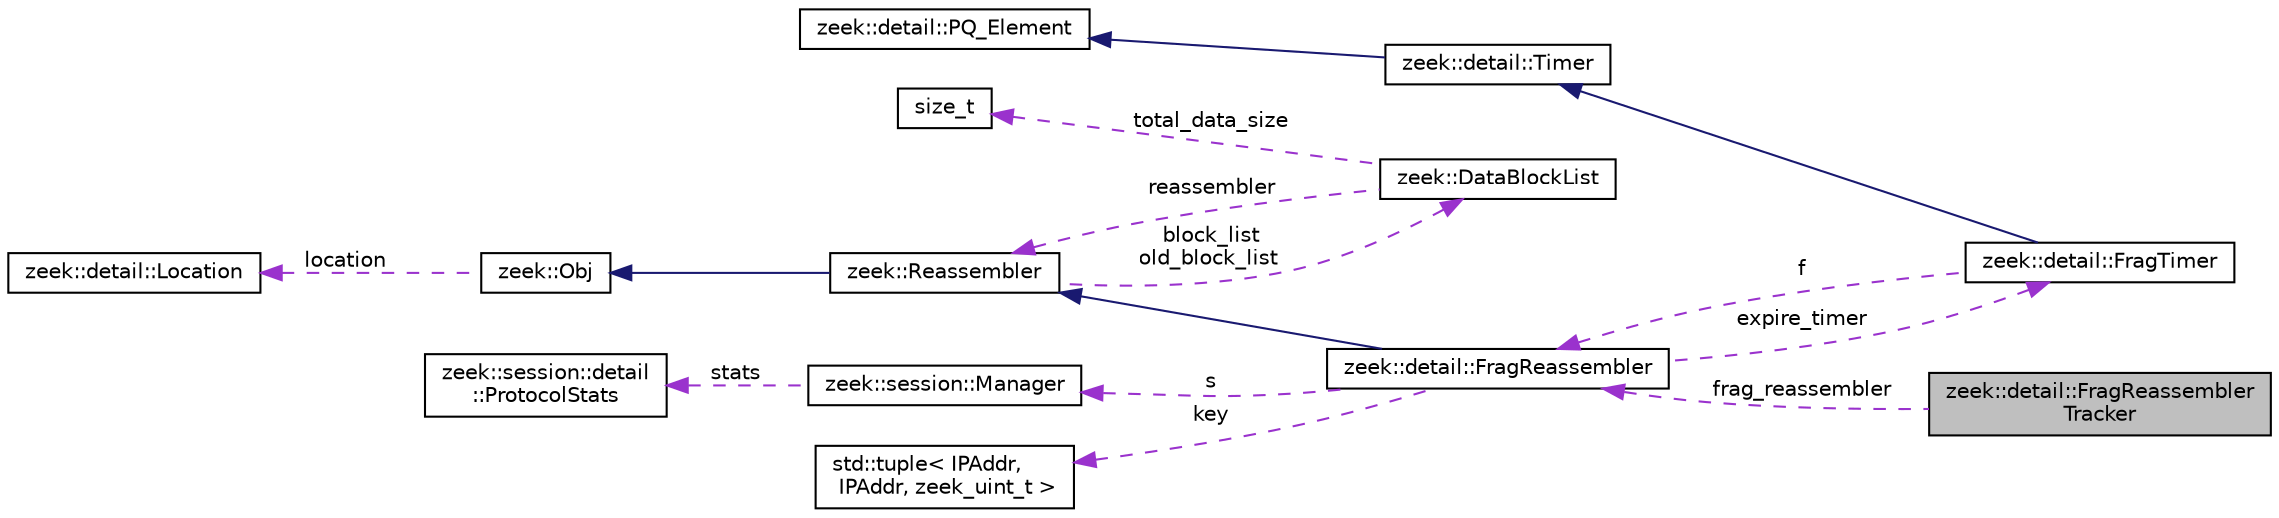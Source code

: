 digraph "zeek::detail::FragReassemblerTracker"
{
 // LATEX_PDF_SIZE
  edge [fontname="Helvetica",fontsize="10",labelfontname="Helvetica",labelfontsize="10"];
  node [fontname="Helvetica",fontsize="10",shape=record];
  rankdir="LR";
  Node1 [label="zeek::detail::FragReassembler\lTracker",height=0.2,width=0.4,color="black", fillcolor="grey75", style="filled", fontcolor="black",tooltip=" "];
  Node2 -> Node1 [dir="back",color="darkorchid3",fontsize="10",style="dashed",label=" frag_reassembler" ,fontname="Helvetica"];
  Node2 [label="zeek::detail::FragReassembler",height=0.2,width=0.4,color="black", fillcolor="white", style="filled",URL="$d1/dbf/classzeek_1_1detail_1_1FragReassembler.html",tooltip=" "];
  Node3 -> Node2 [dir="back",color="midnightblue",fontsize="10",style="solid",fontname="Helvetica"];
  Node3 [label="zeek::Reassembler",height=0.2,width=0.4,color="black", fillcolor="white", style="filled",URL="$d2/dd1/classzeek_1_1Reassembler.html",tooltip=" "];
  Node4 -> Node3 [dir="back",color="midnightblue",fontsize="10",style="solid",fontname="Helvetica"];
  Node4 [label="zeek::Obj",height=0.2,width=0.4,color="black", fillcolor="white", style="filled",URL="$dd/df1/classzeek_1_1Obj.html",tooltip=" "];
  Node5 -> Node4 [dir="back",color="darkorchid3",fontsize="10",style="dashed",label=" location" ,fontname="Helvetica"];
  Node5 [label="zeek::detail::Location",height=0.2,width=0.4,color="black", fillcolor="white", style="filled",URL="$d5/d1d/classzeek_1_1detail_1_1Location.html",tooltip=" "];
  Node6 -> Node3 [dir="back",color="darkorchid3",fontsize="10",style="dashed",label=" block_list\nold_block_list" ,fontname="Helvetica"];
  Node6 [label="zeek::DataBlockList",height=0.2,width=0.4,color="black", fillcolor="white", style="filled",URL="$d5/d95/classzeek_1_1DataBlockList.html",tooltip=" "];
  Node3 -> Node6 [dir="back",color="darkorchid3",fontsize="10",style="dashed",label=" reassembler" ,fontname="Helvetica"];
  Node7 -> Node6 [dir="back",color="darkorchid3",fontsize="10",style="dashed",label=" total_data_size" ,fontname="Helvetica"];
  Node7 [label="size_t",height=0.2,width=0.4,color="black", fillcolor="white", style="filled",tooltip=" "];
  Node8 -> Node2 [dir="back",color="darkorchid3",fontsize="10",style="dashed",label=" s" ,fontname="Helvetica"];
  Node8 [label="zeek::session::Manager",height=0.2,width=0.4,color="black", fillcolor="white", style="filled",URL="$d3/d55/classzeek_1_1session_1_1Manager.html",tooltip=" "];
  Node9 -> Node8 [dir="back",color="darkorchid3",fontsize="10",style="dashed",label=" stats" ,fontname="Helvetica"];
  Node9 [label="zeek::session::detail\l::ProtocolStats",height=0.2,width=0.4,color="black", fillcolor="white", style="filled",URL="$d1/de8/classzeek_1_1session_1_1detail_1_1ProtocolStats.html",tooltip=" "];
  Node10 -> Node2 [dir="back",color="darkorchid3",fontsize="10",style="dashed",label=" key" ,fontname="Helvetica"];
  Node10 [label="std::tuple\< IPAddr,\l IPAddr, zeek_uint_t \>",height=0.2,width=0.4,color="black", fillcolor="white", style="filled",URL="$d8/dcc/namespacestd.html#d8/dcc/namespacestd",tooltip=" "];
  Node11 -> Node2 [dir="back",color="darkorchid3",fontsize="10",style="dashed",label=" expire_timer" ,fontname="Helvetica"];
  Node11 [label="zeek::detail::FragTimer",height=0.2,width=0.4,color="black", fillcolor="white", style="filled",URL="$d9/d01/classzeek_1_1detail_1_1FragTimer.html",tooltip=" "];
  Node12 -> Node11 [dir="back",color="midnightblue",fontsize="10",style="solid",fontname="Helvetica"];
  Node12 [label="zeek::detail::Timer",height=0.2,width=0.4,color="black", fillcolor="white", style="filled",URL="$d1/da2/classzeek_1_1detail_1_1Timer.html",tooltip=" "];
  Node13 -> Node12 [dir="back",color="midnightblue",fontsize="10",style="solid",fontname="Helvetica"];
  Node13 [label="zeek::detail::PQ_Element",height=0.2,width=0.4,color="black", fillcolor="white", style="filled",URL="$df/d3d/classzeek_1_1detail_1_1PQ__Element.html",tooltip=" "];
  Node2 -> Node11 [dir="back",color="darkorchid3",fontsize="10",style="dashed",label=" f" ,fontname="Helvetica"];
}
